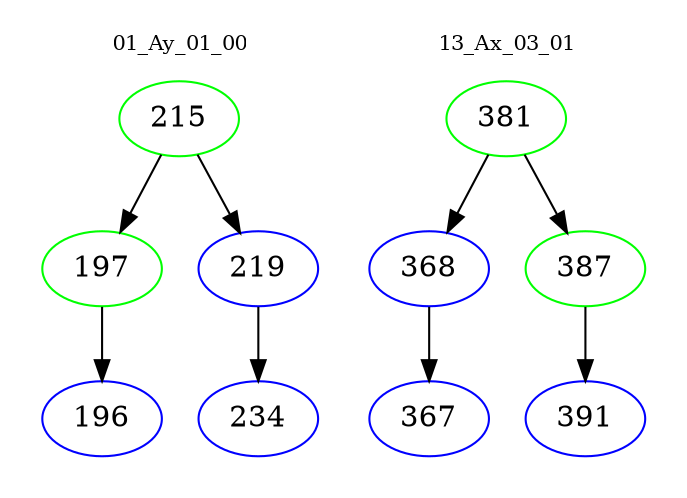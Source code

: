 digraph{
subgraph cluster_0 {
color = white
label = "01_Ay_01_00";
fontsize=10;
T0_215 [label="215", color="green"]
T0_215 -> T0_197 [color="black"]
T0_197 [label="197", color="green"]
T0_197 -> T0_196 [color="black"]
T0_196 [label="196", color="blue"]
T0_215 -> T0_219 [color="black"]
T0_219 [label="219", color="blue"]
T0_219 -> T0_234 [color="black"]
T0_234 [label="234", color="blue"]
}
subgraph cluster_1 {
color = white
label = "13_Ax_03_01";
fontsize=10;
T1_381 [label="381", color="green"]
T1_381 -> T1_368 [color="black"]
T1_368 [label="368", color="blue"]
T1_368 -> T1_367 [color="black"]
T1_367 [label="367", color="blue"]
T1_381 -> T1_387 [color="black"]
T1_387 [label="387", color="green"]
T1_387 -> T1_391 [color="black"]
T1_391 [label="391", color="blue"]
}
}
